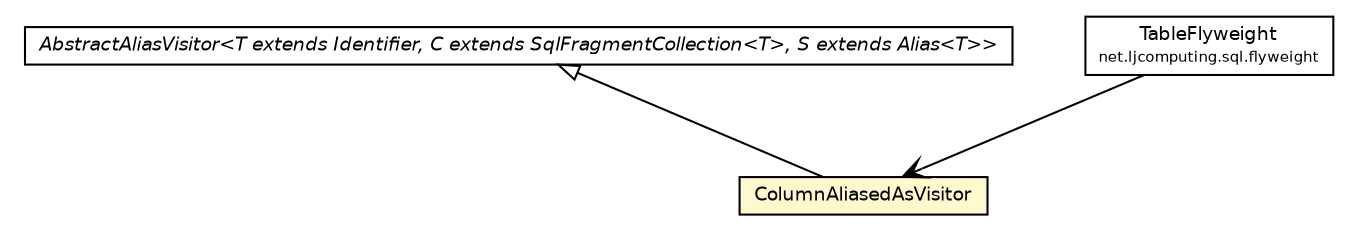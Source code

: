 #!/usr/local/bin/dot
#
# Class diagram 
# Generated by UMLGraph version R5_6 (http://www.umlgraph.org/)
#

digraph G {
	edge [fontname="Helvetica",fontsize=10,labelfontname="Helvetica",labelfontsize=10];
	node [fontname="Helvetica",fontsize=10,shape=plaintext];
	nodesep=0.25;
	ranksep=0.5;
	// net.ljcomputing.sql.visitor.ColumnAliasedAsVisitor
	c592 [label=<<table title="net.ljcomputing.sql.visitor.ColumnAliasedAsVisitor" border="0" cellborder="1" cellspacing="0" cellpadding="2" port="p" bgcolor="lemonChiffon" href="./ColumnAliasedAsVisitor.html">
		<tr><td><table border="0" cellspacing="0" cellpadding="1">
<tr><td align="center" balign="center"> ColumnAliasedAsVisitor </td></tr>
		</table></td></tr>
		</table>>, URL="./ColumnAliasedAsVisitor.html", fontname="Helvetica", fontcolor="black", fontsize=9.0];
	// net.ljcomputing.sql.visitor.AbstractAliasVisitor<T extends net.ljcomputing.sql.identifier.Identifier, C extends net.ljcomputing.sql.collection.SqlFragmentCollection<T>, S extends net.ljcomputing.sql.flyweight.Alias<T>>
	c593 [label=<<table title="net.ljcomputing.sql.visitor.AbstractAliasVisitor" border="0" cellborder="1" cellspacing="0" cellpadding="2" port="p" href="./AbstractAliasVisitor.html">
		<tr><td><table border="0" cellspacing="0" cellpadding="1">
<tr><td align="center" balign="center"><font face="Helvetica-Oblique"> AbstractAliasVisitor&lt;T extends Identifier, C extends SqlFragmentCollection&lt;T&gt;, S extends Alias&lt;T&gt;&gt; </font></td></tr>
		</table></td></tr>
		</table>>, URL="./AbstractAliasVisitor.html", fontname="Helvetica", fontcolor="black", fontsize=9.0];
	// net.ljcomputing.sql.flyweight.TableFlyweight
	c608 [label=<<table title="net.ljcomputing.sql.flyweight.TableFlyweight" border="0" cellborder="1" cellspacing="0" cellpadding="2" port="p" href="../flyweight/TableFlyweight.html">
		<tr><td><table border="0" cellspacing="0" cellpadding="1">
<tr><td align="center" balign="center"> TableFlyweight </td></tr>
<tr><td align="center" balign="center"><font point-size="7.0"> net.ljcomputing.sql.flyweight </font></td></tr>
		</table></td></tr>
		</table>>, URL="../flyweight/TableFlyweight.html", fontname="Helvetica", fontcolor="black", fontsize=9.0];
	//net.ljcomputing.sql.visitor.ColumnAliasedAsVisitor extends net.ljcomputing.sql.visitor.AbstractAliasVisitor<net.ljcomputing.sql.identifier.column.Column, net.ljcomputing.sql.collection.ColumnCollection, net.ljcomputing.sql.flyweight.AliasedAs<net.ljcomputing.sql.identifier.column.Column>>
	c593:p -> c592:p [dir=back,arrowtail=empty];
	// net.ljcomputing.sql.flyweight.TableFlyweight NAVASSOC net.ljcomputing.sql.visitor.ColumnAliasedAsVisitor
	c608:p -> c592:p [taillabel="", label="", headlabel="", fontname="Helvetica", fontcolor="black", fontsize=10.0, color="black", arrowhead=open];
}

